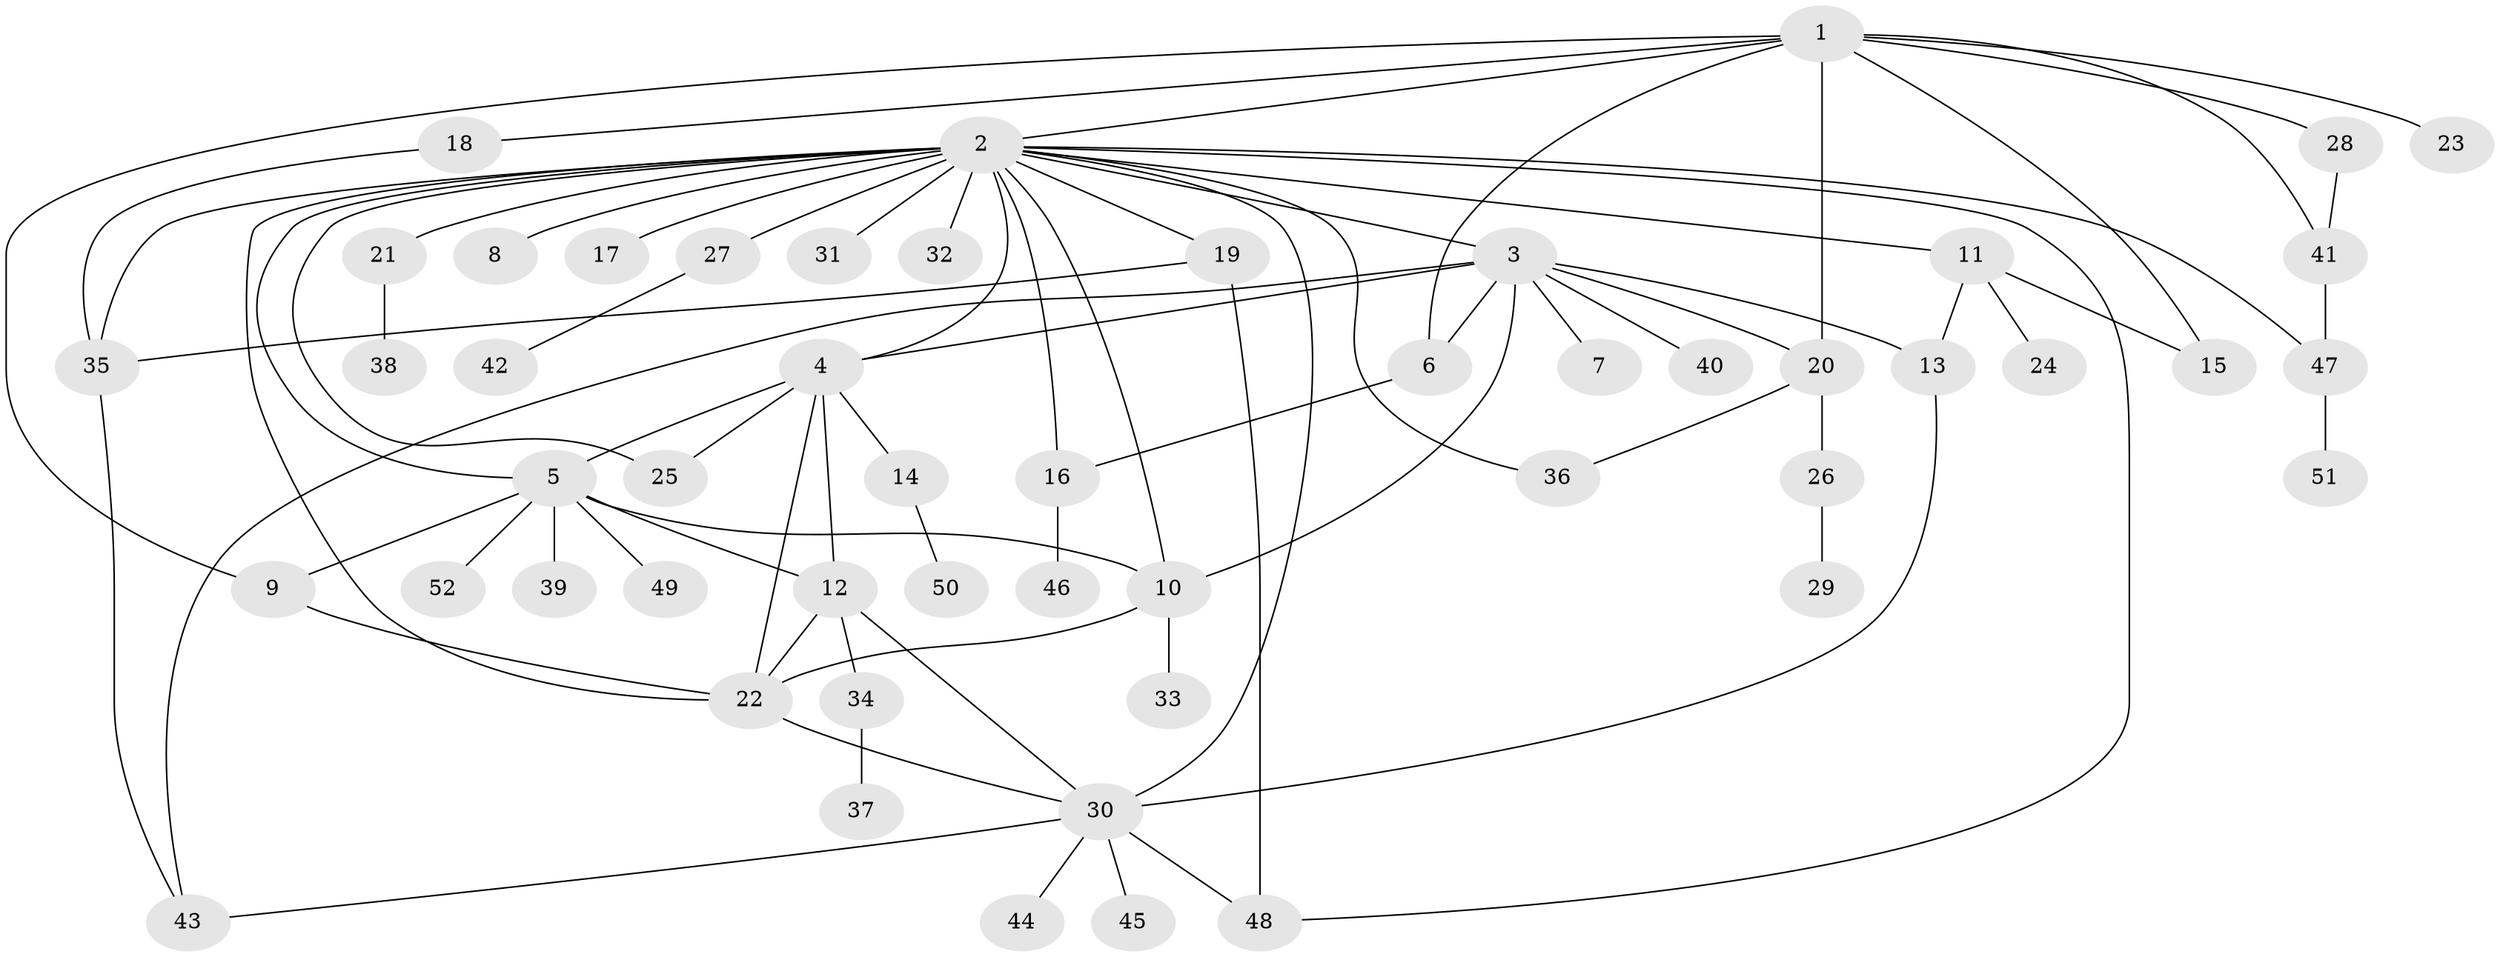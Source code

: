// original degree distribution, {10: 0.0273972602739726, 29: 0.0136986301369863, 9: 0.0273972602739726, 12: 0.0136986301369863, 14: 0.0136986301369863, 3: 0.1643835616438356, 1: 0.3835616438356164, 2: 0.273972602739726, 6: 0.0273972602739726, 4: 0.0410958904109589, 5: 0.0136986301369863}
// Generated by graph-tools (version 1.1) at 2025/50/03/04/25 22:50:06]
// undirected, 52 vertices, 79 edges
graph export_dot {
  node [color=gray90,style=filled];
  1;
  2;
  3;
  4;
  5;
  6;
  7;
  8;
  9;
  10;
  11;
  12;
  13;
  14;
  15;
  16;
  17;
  18;
  19;
  20;
  21;
  22;
  23;
  24;
  25;
  26;
  27;
  28;
  29;
  30;
  31;
  32;
  33;
  34;
  35;
  36;
  37;
  38;
  39;
  40;
  41;
  42;
  43;
  44;
  45;
  46;
  47;
  48;
  49;
  50;
  51;
  52;
  1 -- 2 [weight=1.0];
  1 -- 6 [weight=1.0];
  1 -- 9 [weight=1.0];
  1 -- 15 [weight=1.0];
  1 -- 18 [weight=1.0];
  1 -- 20 [weight=1.0];
  1 -- 23 [weight=1.0];
  1 -- 28 [weight=1.0];
  1 -- 41 [weight=1.0];
  2 -- 3 [weight=1.0];
  2 -- 4 [weight=1.0];
  2 -- 5 [weight=2.0];
  2 -- 8 [weight=1.0];
  2 -- 10 [weight=1.0];
  2 -- 11 [weight=1.0];
  2 -- 16 [weight=1.0];
  2 -- 17 [weight=1.0];
  2 -- 19 [weight=1.0];
  2 -- 21 [weight=1.0];
  2 -- 22 [weight=1.0];
  2 -- 25 [weight=1.0];
  2 -- 27 [weight=1.0];
  2 -- 30 [weight=1.0];
  2 -- 31 [weight=1.0];
  2 -- 32 [weight=1.0];
  2 -- 35 [weight=1.0];
  2 -- 36 [weight=1.0];
  2 -- 47 [weight=1.0];
  2 -- 48 [weight=1.0];
  3 -- 4 [weight=1.0];
  3 -- 6 [weight=1.0];
  3 -- 7 [weight=1.0];
  3 -- 10 [weight=1.0];
  3 -- 13 [weight=1.0];
  3 -- 20 [weight=1.0];
  3 -- 40 [weight=1.0];
  3 -- 43 [weight=1.0];
  4 -- 5 [weight=1.0];
  4 -- 12 [weight=1.0];
  4 -- 14 [weight=2.0];
  4 -- 22 [weight=1.0];
  4 -- 25 [weight=2.0];
  5 -- 9 [weight=1.0];
  5 -- 10 [weight=1.0];
  5 -- 12 [weight=1.0];
  5 -- 39 [weight=1.0];
  5 -- 49 [weight=1.0];
  5 -- 52 [weight=1.0];
  6 -- 16 [weight=1.0];
  9 -- 22 [weight=1.0];
  10 -- 22 [weight=1.0];
  10 -- 33 [weight=1.0];
  11 -- 13 [weight=1.0];
  11 -- 15 [weight=1.0];
  11 -- 24 [weight=1.0];
  12 -- 22 [weight=1.0];
  12 -- 30 [weight=1.0];
  12 -- 34 [weight=1.0];
  13 -- 30 [weight=1.0];
  14 -- 50 [weight=1.0];
  16 -- 46 [weight=1.0];
  18 -- 35 [weight=1.0];
  19 -- 35 [weight=1.0];
  19 -- 48 [weight=1.0];
  20 -- 26 [weight=1.0];
  20 -- 36 [weight=1.0];
  21 -- 38 [weight=1.0];
  22 -- 30 [weight=1.0];
  26 -- 29 [weight=1.0];
  27 -- 42 [weight=1.0];
  28 -- 41 [weight=1.0];
  30 -- 43 [weight=1.0];
  30 -- 44 [weight=1.0];
  30 -- 45 [weight=1.0];
  30 -- 48 [weight=1.0];
  34 -- 37 [weight=1.0];
  35 -- 43 [weight=1.0];
  41 -- 47 [weight=1.0];
  47 -- 51 [weight=1.0];
}
